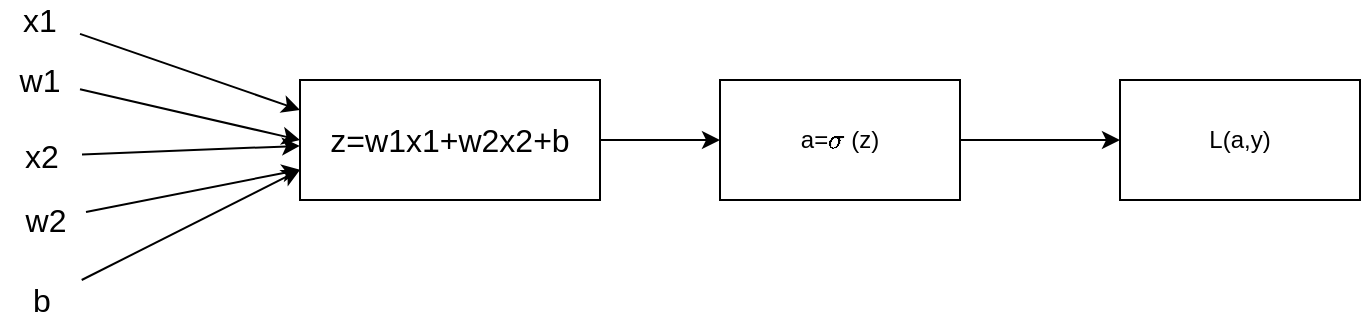 <mxfile version="14.9.6" type="device"><diagram id="MvWVpBnP_zkLQy3J_Mkv" name="Page-1"><mxGraphModel dx="1422" dy="816" grid="1" gridSize="10" guides="1" tooltips="1" connect="1" arrows="1" fold="1" page="1" pageScale="1" pageWidth="850" pageHeight="1100" math="1" shadow="0"><root><mxCell id="0"/><mxCell id="1" parent="0"/><mxCell id="hCNpu-lAyau7B-THXaBL-16" style="edgeStyle=none;rounded=0;orthogonalLoop=1;jettySize=auto;html=1;entryX=0;entryY=0.5;entryDx=0;entryDy=0;" edge="1" parent="1" source="hCNpu-lAyau7B-THXaBL-1" target="hCNpu-lAyau7B-THXaBL-2"><mxGeometry relative="1" as="geometry"/></mxCell><mxCell id="hCNpu-lAyau7B-THXaBL-1" value="&lt;font style=&quot;font-size: 16px&quot;&gt;z=w1x1+w2x2+b&lt;/font&gt;" style="rounded=0;whiteSpace=wrap;html=1;" vertex="1" parent="1"><mxGeometry x="230" y="390" width="150" height="60" as="geometry"/></mxCell><mxCell id="hCNpu-lAyau7B-THXaBL-17" style="edgeStyle=none;rounded=0;orthogonalLoop=1;jettySize=auto;html=1;entryX=0;entryY=0.5;entryDx=0;entryDy=0;" edge="1" parent="1" source="hCNpu-lAyau7B-THXaBL-2" target="hCNpu-lAyau7B-THXaBL-3"><mxGeometry relative="1" as="geometry"/></mxCell><mxCell id="hCNpu-lAyau7B-THXaBL-2" value="a=`\sigma` (z)" style="rounded=0;whiteSpace=wrap;html=1;" vertex="1" parent="1"><mxGeometry x="440" y="390" width="120" height="60" as="geometry"/></mxCell><mxCell id="hCNpu-lAyau7B-THXaBL-3" value="L(a,y)" style="rounded=0;whiteSpace=wrap;html=1;" vertex="1" parent="1"><mxGeometry x="640" y="390" width="120" height="60" as="geometry"/></mxCell><mxCell id="hCNpu-lAyau7B-THXaBL-11" style="edgeStyle=none;rounded=0;orthogonalLoop=1;jettySize=auto;html=1;entryX=0;entryY=0.5;entryDx=0;entryDy=0;" edge="1" parent="1" source="hCNpu-lAyau7B-THXaBL-4" target="hCNpu-lAyau7B-THXaBL-1"><mxGeometry relative="1" as="geometry"/></mxCell><mxCell id="hCNpu-lAyau7B-THXaBL-4" value="&lt;font style=&quot;font-size: 16px&quot;&gt;w1&lt;/font&gt;" style="text;html=1;strokeColor=none;fillColor=none;align=center;verticalAlign=middle;whiteSpace=wrap;rounded=0;" vertex="1" parent="1"><mxGeometry x="80" y="380" width="40" height="20" as="geometry"/></mxCell><mxCell id="hCNpu-lAyau7B-THXaBL-10" style="rounded=0;orthogonalLoop=1;jettySize=auto;html=1;entryX=0;entryY=0.25;entryDx=0;entryDy=0;" edge="1" parent="1" source="hCNpu-lAyau7B-THXaBL-6" target="hCNpu-lAyau7B-THXaBL-1"><mxGeometry relative="1" as="geometry"/></mxCell><mxCell id="hCNpu-lAyau7B-THXaBL-6" value="&lt;font style=&quot;font-size: 16px&quot;&gt;x1&lt;/font&gt;" style="text;html=1;strokeColor=none;fillColor=none;align=center;verticalAlign=middle;whiteSpace=wrap;rounded=0;" vertex="1" parent="1"><mxGeometry x="80" y="350" width="40" height="20" as="geometry"/></mxCell><mxCell id="hCNpu-lAyau7B-THXaBL-13" style="edgeStyle=none;rounded=0;orthogonalLoop=1;jettySize=auto;html=1;" edge="1" parent="1" source="hCNpu-lAyau7B-THXaBL-7" target="hCNpu-lAyau7B-THXaBL-1"><mxGeometry relative="1" as="geometry"/></mxCell><mxCell id="hCNpu-lAyau7B-THXaBL-7" value="&lt;font style=&quot;font-size: 16px&quot;&gt;w2&lt;/font&gt;" style="text;html=1;strokeColor=none;fillColor=none;align=center;verticalAlign=middle;whiteSpace=wrap;rounded=0;" vertex="1" parent="1"><mxGeometry x="83" y="450" width="40" height="20" as="geometry"/></mxCell><mxCell id="hCNpu-lAyau7B-THXaBL-12" style="edgeStyle=none;rounded=0;orthogonalLoop=1;jettySize=auto;html=1;" edge="1" parent="1" source="hCNpu-lAyau7B-THXaBL-8" target="hCNpu-lAyau7B-THXaBL-1"><mxGeometry relative="1" as="geometry"/></mxCell><mxCell id="hCNpu-lAyau7B-THXaBL-8" value="&lt;font style=&quot;font-size: 16px&quot;&gt;x2&lt;/font&gt;" style="text;html=1;strokeColor=none;fillColor=none;align=center;verticalAlign=middle;whiteSpace=wrap;rounded=0;" vertex="1" parent="1"><mxGeometry x="81" y="418" width="40" height="20" as="geometry"/></mxCell><mxCell id="hCNpu-lAyau7B-THXaBL-14" style="edgeStyle=none;rounded=0;orthogonalLoop=1;jettySize=auto;html=1;entryX=0;entryY=0.75;entryDx=0;entryDy=0;" edge="1" parent="1" source="hCNpu-lAyau7B-THXaBL-9" target="hCNpu-lAyau7B-THXaBL-1"><mxGeometry relative="1" as="geometry"/></mxCell><mxCell id="hCNpu-lAyau7B-THXaBL-9" value="&lt;font style=&quot;font-size: 16px&quot;&gt;b&lt;/font&gt;" style="text;html=1;strokeColor=none;fillColor=none;align=center;verticalAlign=middle;whiteSpace=wrap;rounded=0;" vertex="1" parent="1"><mxGeometry x="81" y="490" width="40" height="20" as="geometry"/></mxCell></root></mxGraphModel></diagram></mxfile>